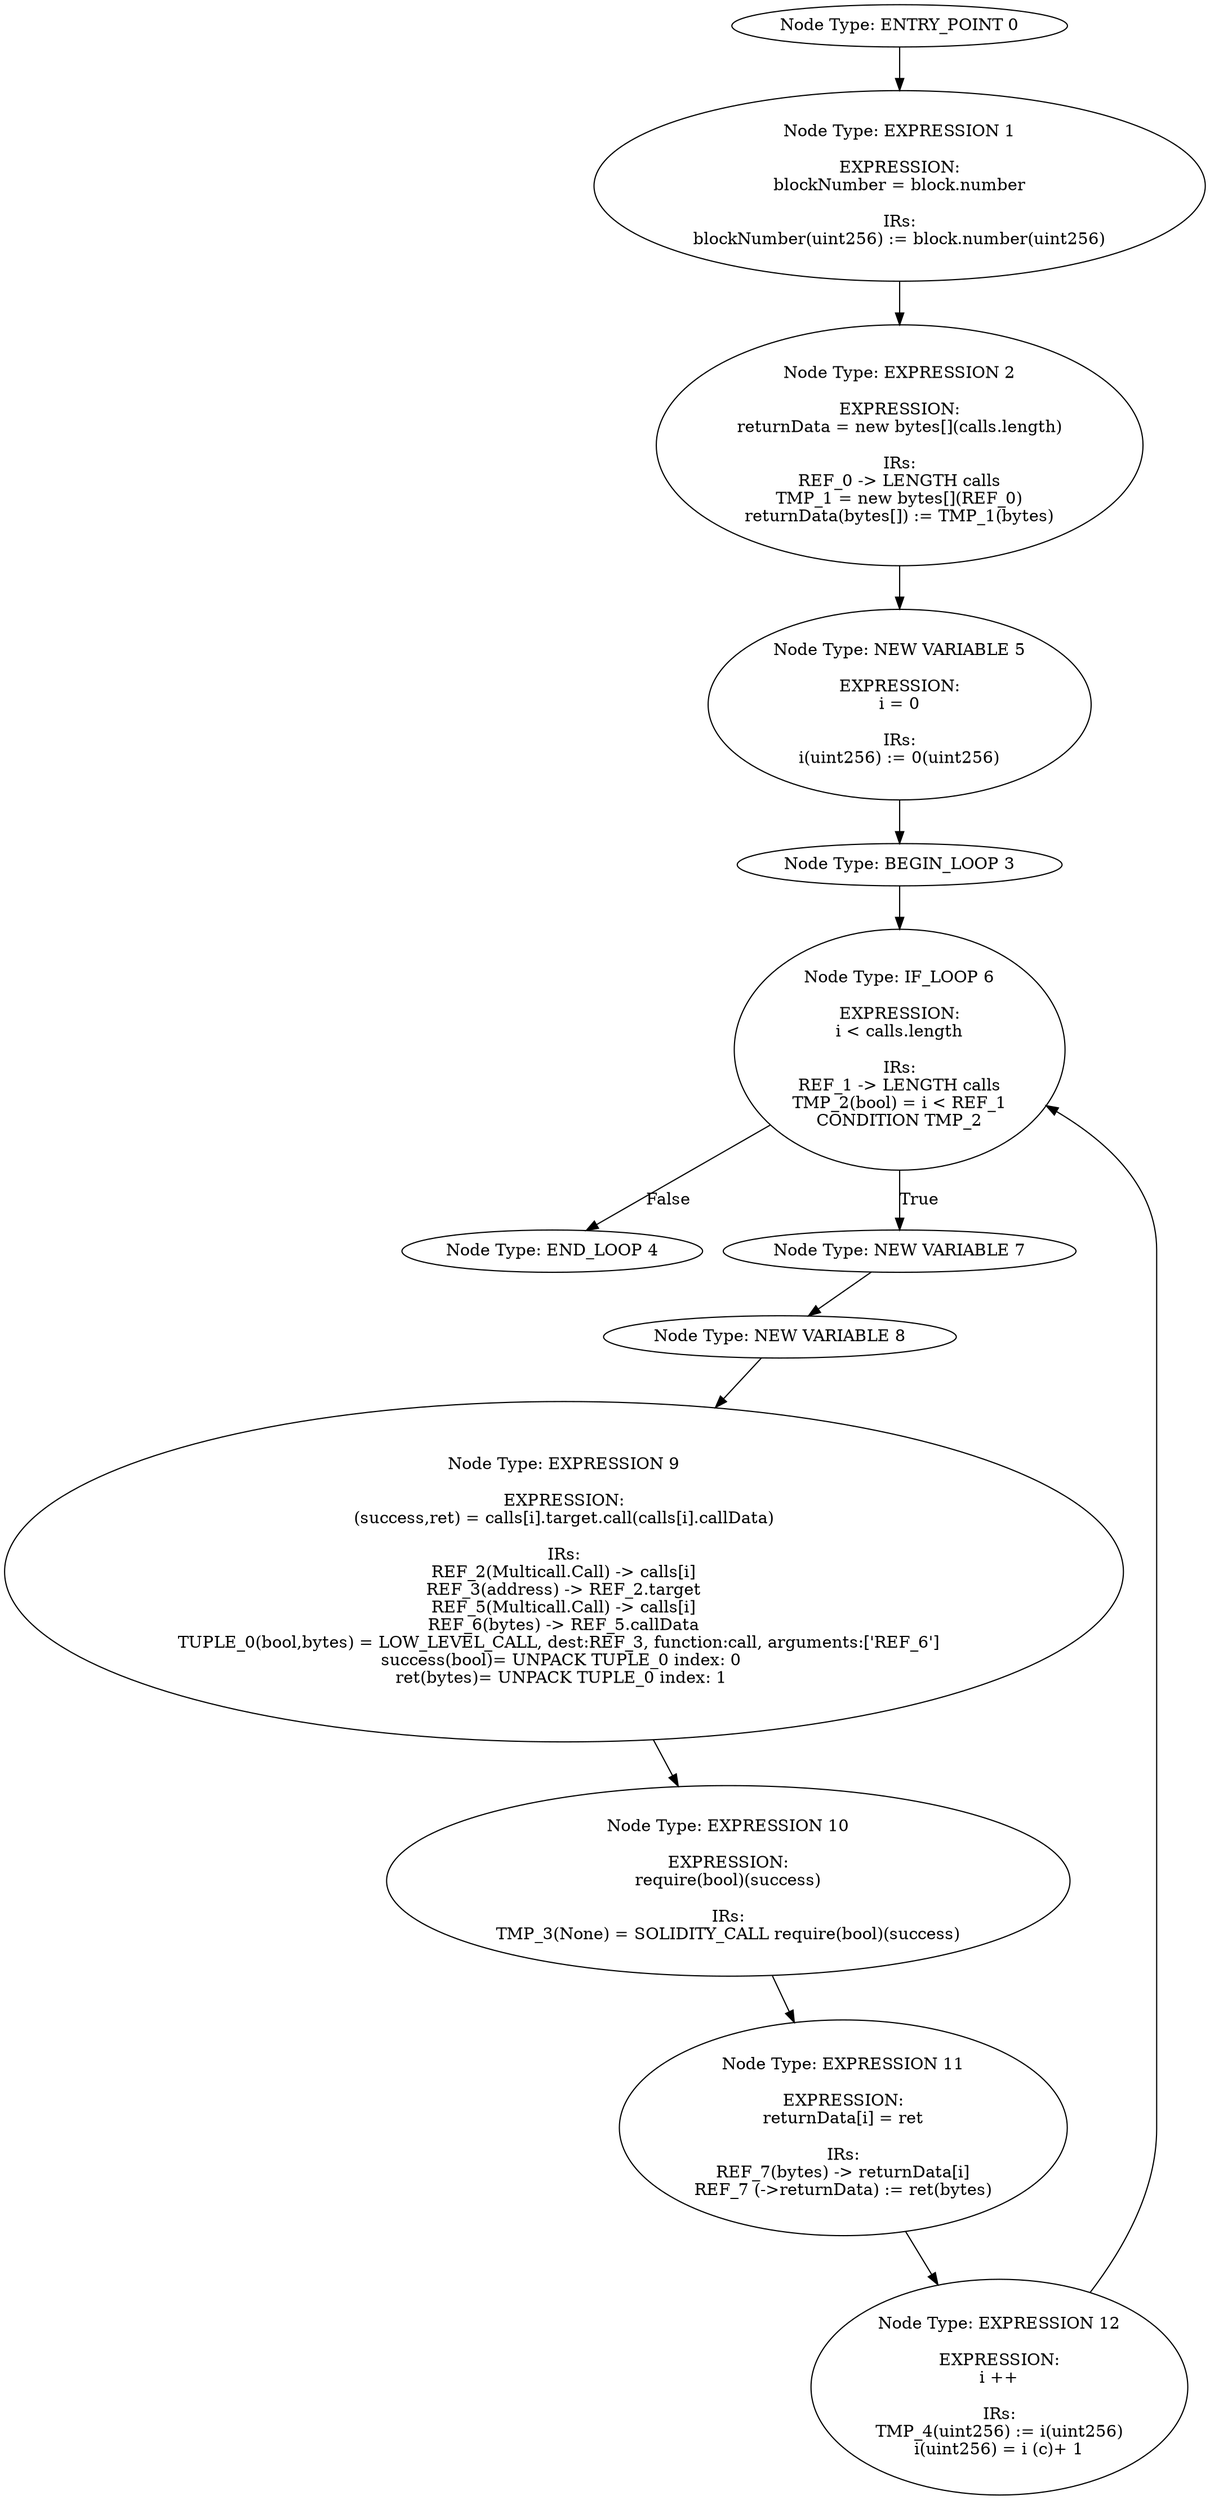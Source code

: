 digraph{
0[label="Node Type: ENTRY_POINT 0
"];
0->1;
1[label="Node Type: EXPRESSION 1

EXPRESSION:
blockNumber = block.number

IRs:
blockNumber(uint256) := block.number(uint256)"];
1->2;
2[label="Node Type: EXPRESSION 2

EXPRESSION:
returnData = new bytes[](calls.length)

IRs:
REF_0 -> LENGTH calls
TMP_1 = new bytes[](REF_0)
returnData(bytes[]) := TMP_1(bytes)"];
2->5;
3[label="Node Type: BEGIN_LOOP 3
"];
3->6;
4[label="Node Type: END_LOOP 4
"];
5[label="Node Type: NEW VARIABLE 5

EXPRESSION:
i = 0

IRs:
i(uint256) := 0(uint256)"];
5->3;
6[label="Node Type: IF_LOOP 6

EXPRESSION:
i < calls.length

IRs:
REF_1 -> LENGTH calls
TMP_2(bool) = i < REF_1
CONDITION TMP_2"];
6->7[label="True"];
6->4[label="False"];
7[label="Node Type: NEW VARIABLE 7
"];
7->8;
8[label="Node Type: NEW VARIABLE 8
"];
8->9;
9[label="Node Type: EXPRESSION 9

EXPRESSION:
(success,ret) = calls[i].target.call(calls[i].callData)

IRs:
REF_2(Multicall.Call) -> calls[i]
REF_3(address) -> REF_2.target
REF_5(Multicall.Call) -> calls[i]
REF_6(bytes) -> REF_5.callData
TUPLE_0(bool,bytes) = LOW_LEVEL_CALL, dest:REF_3, function:call, arguments:['REF_6']  
success(bool)= UNPACK TUPLE_0 index: 0 
ret(bytes)= UNPACK TUPLE_0 index: 1 "];
9->10;
10[label="Node Type: EXPRESSION 10

EXPRESSION:
require(bool)(success)

IRs:
TMP_3(None) = SOLIDITY_CALL require(bool)(success)"];
10->11;
11[label="Node Type: EXPRESSION 11

EXPRESSION:
returnData[i] = ret

IRs:
REF_7(bytes) -> returnData[i]
REF_7 (->returnData) := ret(bytes)"];
11->12;
12[label="Node Type: EXPRESSION 12

EXPRESSION:
i ++

IRs:
TMP_4(uint256) := i(uint256)
i(uint256) = i (c)+ 1"];
12->6;
}
